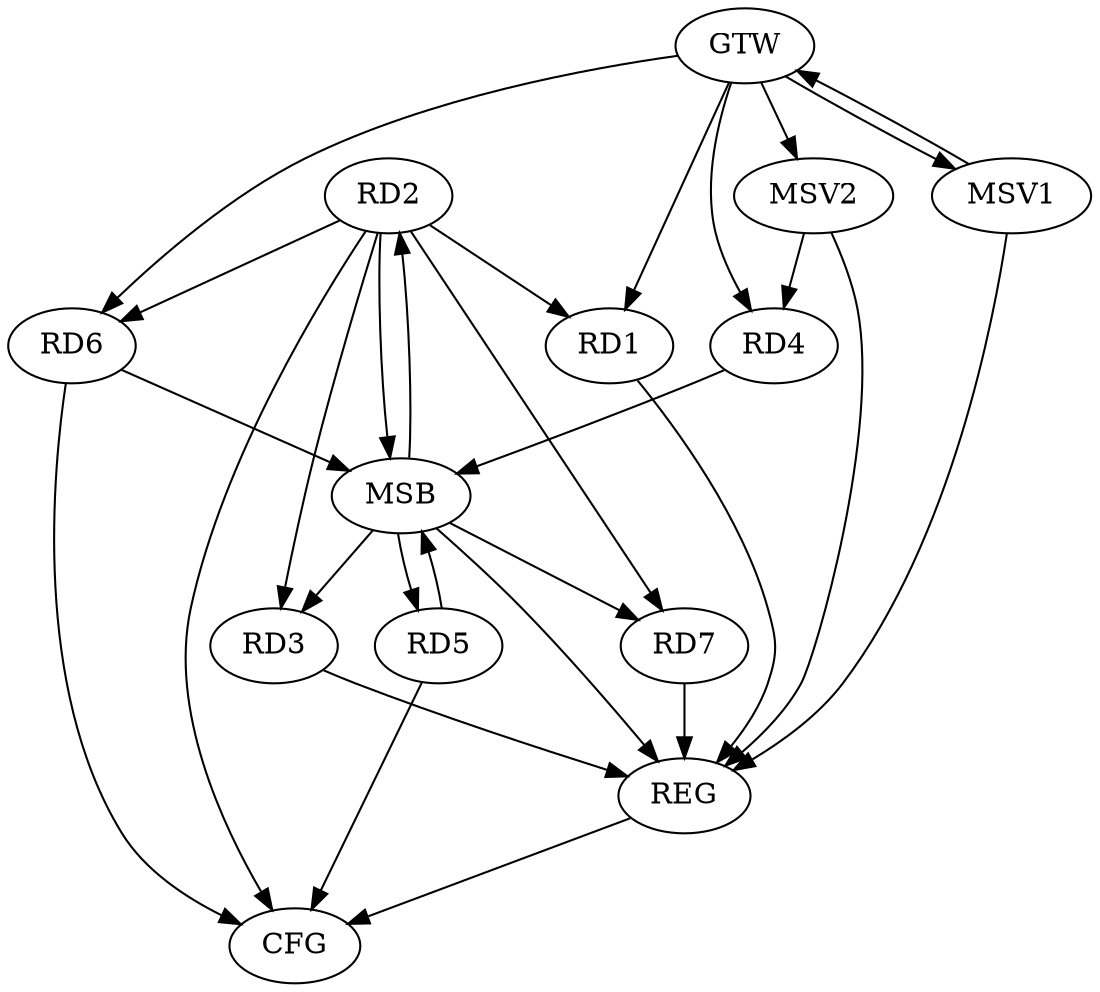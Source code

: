 strict digraph G {
  RD1 [ label="RD1" ];
  RD2 [ label="RD2" ];
  RD3 [ label="RD3" ];
  RD4 [ label="RD4" ];
  RD5 [ label="RD5" ];
  RD6 [ label="RD6" ];
  RD7 [ label="RD7" ];
  GTW [ label="GTW" ];
  REG [ label="REG" ];
  MSB [ label="MSB" ];
  CFG [ label="CFG" ];
  MSV1 [ label="MSV1" ];
  MSV2 [ label="MSV2" ];
  GTW -> RD1;
  GTW -> RD4;
  GTW -> RD6;
  RD1 -> REG;
  RD3 -> REG;
  RD7 -> REG;
  RD2 -> MSB;
  MSB -> RD3;
  MSB -> RD5;
  MSB -> REG;
  RD4 -> MSB;
  MSB -> RD2;
  RD5 -> MSB;
  MSB -> RD7;
  RD6 -> MSB;
  RD6 -> CFG;
  RD5 -> CFG;
  RD2 -> CFG;
  REG -> CFG;
  RD2 -> RD3;
  RD2 -> RD1;
  RD2 -> RD7;
  RD2 -> RD6;
  MSV1 -> GTW;
  GTW -> MSV1;
  MSV1 -> REG;
  MSV2 -> RD4;
  GTW -> MSV2;
  MSV2 -> REG;
}

